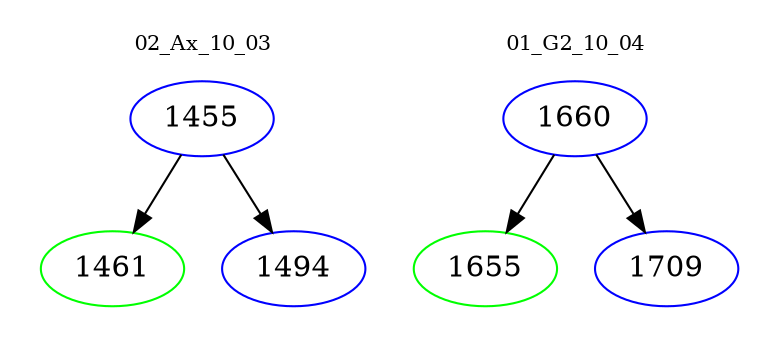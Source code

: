 digraph{
subgraph cluster_0 {
color = white
label = "02_Ax_10_03";
fontsize=10;
T0_1455 [label="1455", color="blue"]
T0_1455 -> T0_1461 [color="black"]
T0_1461 [label="1461", color="green"]
T0_1455 -> T0_1494 [color="black"]
T0_1494 [label="1494", color="blue"]
}
subgraph cluster_1 {
color = white
label = "01_G2_10_04";
fontsize=10;
T1_1660 [label="1660", color="blue"]
T1_1660 -> T1_1655 [color="black"]
T1_1655 [label="1655", color="green"]
T1_1660 -> T1_1709 [color="black"]
T1_1709 [label="1709", color="blue"]
}
}
